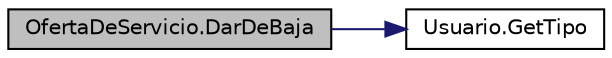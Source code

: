 digraph "OfertaDeServicio.DarDeBaja"
{
 // INTERACTIVE_SVG=YES
 // LATEX_PDF_SIZE
  edge [fontname="Helvetica",fontsize="10",labelfontname="Helvetica",labelfontsize="10"];
  node [fontname="Helvetica",fontsize="10",shape=record];
  rankdir="LR";
  Node1 [label="OfertaDeServicio.DarDeBaja",height=0.2,width=0.4,color="black", fillcolor="grey75", style="filled", fontcolor="black",tooltip="Método para dar de baja un Usuario."];
  Node1 -> Node2 [color="midnightblue",fontsize="10",style="solid",fontname="Helvetica"];
  Node2 [label="Usuario.GetTipo",height=0.2,width=0.4,color="black", fillcolor="white", style="filled",URL="$classUsuario.html#aa70b73e1281e3dd34903a37fc426108f",tooltip="Checkea que tipo de usuario es, puede ser Administrador, Trabajador o Empleador."];
}
